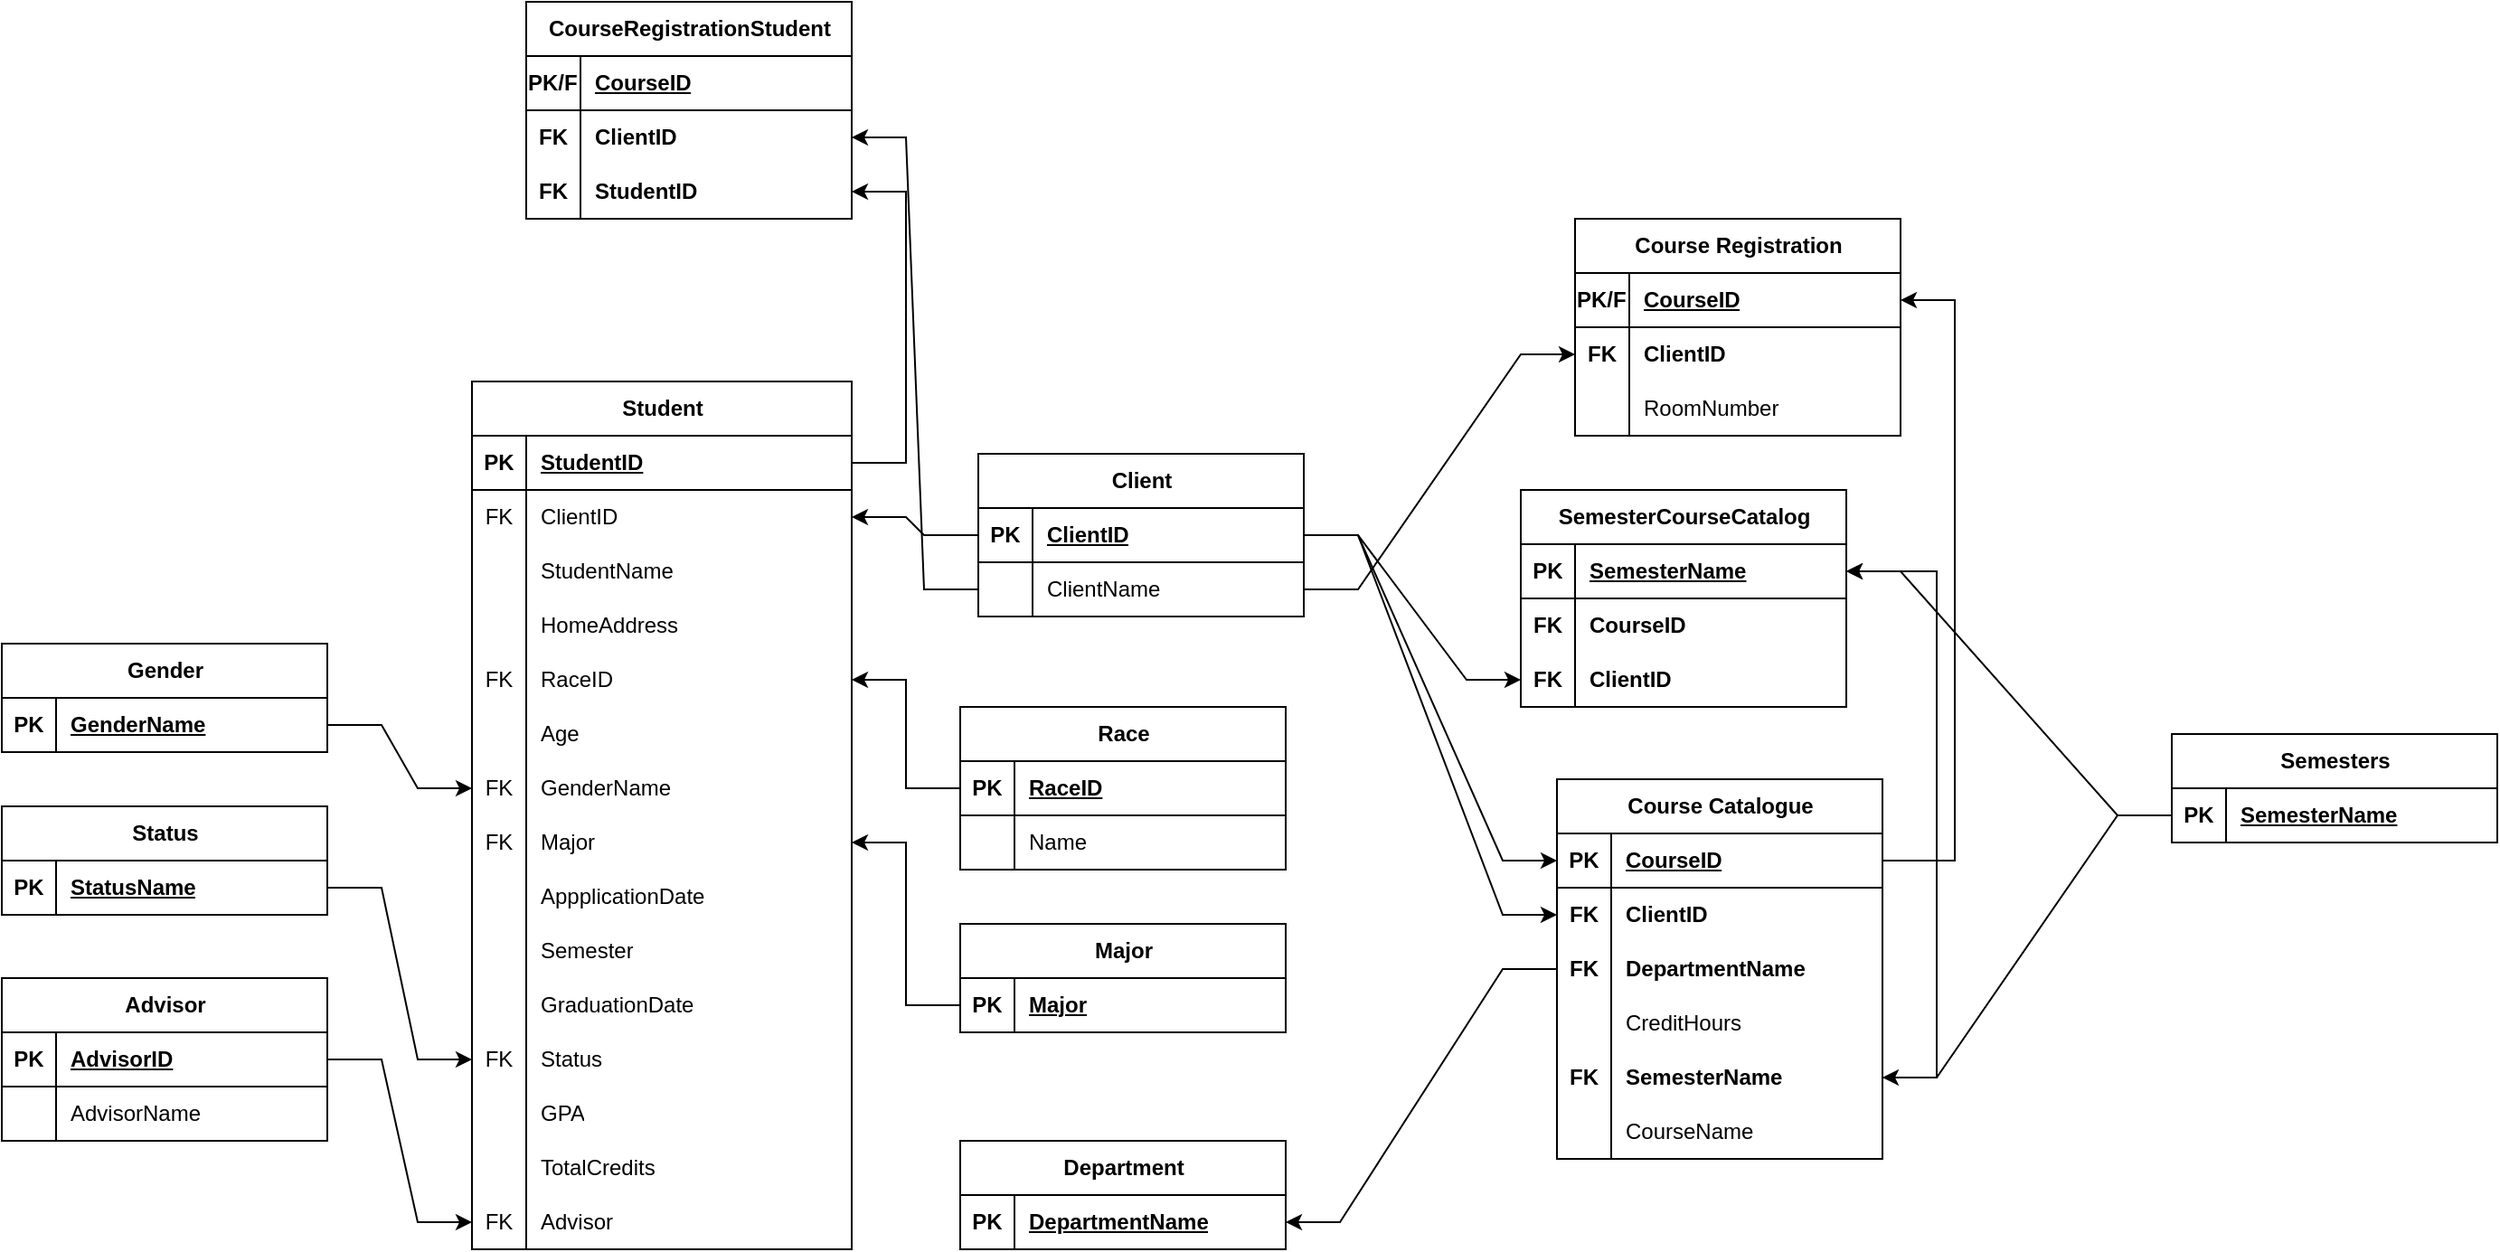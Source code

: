 <mxfile version="21.5.0" type="github">
  <diagram name="Page-1" id="HHOStpwFTL-YcdcalEHb">
    <mxGraphModel dx="2668" dy="1941" grid="1" gridSize="10" guides="1" tooltips="1" connect="1" arrows="1" fold="1" page="1" pageScale="1" pageWidth="850" pageHeight="1100" math="0" shadow="0">
      <root>
        <mxCell id="0" />
        <mxCell id="1" parent="0" />
        <mxCell id="2LiUrh7C8ZLxPJz0LPov-1" value="Student" style="shape=table;startSize=30;container=1;collapsible=1;childLayout=tableLayout;fixedRows=1;rowLines=0;fontStyle=1;align=center;resizeLast=1;html=1;" vertex="1" parent="1">
          <mxGeometry x="60" y="100" width="210" height="480" as="geometry" />
        </mxCell>
        <mxCell id="2LiUrh7C8ZLxPJz0LPov-2" value="" style="shape=tableRow;horizontal=0;startSize=0;swimlaneHead=0;swimlaneBody=0;fillColor=none;collapsible=0;dropTarget=0;points=[[0,0.5],[1,0.5]];portConstraint=eastwest;top=0;left=0;right=0;bottom=1;" vertex="1" parent="2LiUrh7C8ZLxPJz0LPov-1">
          <mxGeometry y="30" width="210" height="30" as="geometry" />
        </mxCell>
        <mxCell id="2LiUrh7C8ZLxPJz0LPov-3" value="PK" style="shape=partialRectangle;connectable=0;fillColor=none;top=0;left=0;bottom=0;right=0;fontStyle=1;overflow=hidden;whiteSpace=wrap;html=1;" vertex="1" parent="2LiUrh7C8ZLxPJz0LPov-2">
          <mxGeometry width="30" height="30" as="geometry">
            <mxRectangle width="30" height="30" as="alternateBounds" />
          </mxGeometry>
        </mxCell>
        <mxCell id="2LiUrh7C8ZLxPJz0LPov-4" value="StudentID" style="shape=partialRectangle;connectable=0;fillColor=none;top=0;left=0;bottom=0;right=0;align=left;spacingLeft=6;fontStyle=5;overflow=hidden;whiteSpace=wrap;html=1;" vertex="1" parent="2LiUrh7C8ZLxPJz0LPov-2">
          <mxGeometry x="30" width="180" height="30" as="geometry">
            <mxRectangle width="180" height="30" as="alternateBounds" />
          </mxGeometry>
        </mxCell>
        <mxCell id="2LiUrh7C8ZLxPJz0LPov-5" value="" style="shape=tableRow;horizontal=0;startSize=0;swimlaneHead=0;swimlaneBody=0;fillColor=none;collapsible=0;dropTarget=0;points=[[0,0.5],[1,0.5]];portConstraint=eastwest;top=0;left=0;right=0;bottom=0;" vertex="1" parent="2LiUrh7C8ZLxPJz0LPov-1">
          <mxGeometry y="60" width="210" height="30" as="geometry" />
        </mxCell>
        <mxCell id="2LiUrh7C8ZLxPJz0LPov-6" value="FK" style="shape=partialRectangle;connectable=0;fillColor=none;top=0;left=0;bottom=0;right=0;editable=1;overflow=hidden;whiteSpace=wrap;html=1;" vertex="1" parent="2LiUrh7C8ZLxPJz0LPov-5">
          <mxGeometry width="30" height="30" as="geometry">
            <mxRectangle width="30" height="30" as="alternateBounds" />
          </mxGeometry>
        </mxCell>
        <mxCell id="2LiUrh7C8ZLxPJz0LPov-7" value="ClientID" style="shape=partialRectangle;connectable=0;fillColor=none;top=0;left=0;bottom=0;right=0;align=left;spacingLeft=6;overflow=hidden;whiteSpace=wrap;html=1;" vertex="1" parent="2LiUrh7C8ZLxPJz0LPov-5">
          <mxGeometry x="30" width="180" height="30" as="geometry">
            <mxRectangle width="180" height="30" as="alternateBounds" />
          </mxGeometry>
        </mxCell>
        <mxCell id="2LiUrh7C8ZLxPJz0LPov-200" value="" style="shape=tableRow;horizontal=0;startSize=0;swimlaneHead=0;swimlaneBody=0;fillColor=none;collapsible=0;dropTarget=0;points=[[0,0.5],[1,0.5]];portConstraint=eastwest;top=0;left=0;right=0;bottom=0;" vertex="1" parent="2LiUrh7C8ZLxPJz0LPov-1">
          <mxGeometry y="90" width="210" height="30" as="geometry" />
        </mxCell>
        <mxCell id="2LiUrh7C8ZLxPJz0LPov-201" value="" style="shape=partialRectangle;connectable=0;fillColor=none;top=0;left=0;bottom=0;right=0;editable=1;overflow=hidden;whiteSpace=wrap;html=1;" vertex="1" parent="2LiUrh7C8ZLxPJz0LPov-200">
          <mxGeometry width="30" height="30" as="geometry">
            <mxRectangle width="30" height="30" as="alternateBounds" />
          </mxGeometry>
        </mxCell>
        <mxCell id="2LiUrh7C8ZLxPJz0LPov-202" value="StudentName" style="shape=partialRectangle;connectable=0;fillColor=none;top=0;left=0;bottom=0;right=0;align=left;spacingLeft=6;overflow=hidden;whiteSpace=wrap;html=1;" vertex="1" parent="2LiUrh7C8ZLxPJz0LPov-200">
          <mxGeometry x="30" width="180" height="30" as="geometry">
            <mxRectangle width="180" height="30" as="alternateBounds" />
          </mxGeometry>
        </mxCell>
        <mxCell id="2LiUrh7C8ZLxPJz0LPov-8" value="" style="shape=tableRow;horizontal=0;startSize=0;swimlaneHead=0;swimlaneBody=0;fillColor=none;collapsible=0;dropTarget=0;points=[[0,0.5],[1,0.5]];portConstraint=eastwest;top=0;left=0;right=0;bottom=0;" vertex="1" parent="2LiUrh7C8ZLxPJz0LPov-1">
          <mxGeometry y="120" width="210" height="30" as="geometry" />
        </mxCell>
        <mxCell id="2LiUrh7C8ZLxPJz0LPov-9" value="" style="shape=partialRectangle;connectable=0;fillColor=none;top=0;left=0;bottom=0;right=0;editable=1;overflow=hidden;whiteSpace=wrap;html=1;" vertex="1" parent="2LiUrh7C8ZLxPJz0LPov-8">
          <mxGeometry width="30" height="30" as="geometry">
            <mxRectangle width="30" height="30" as="alternateBounds" />
          </mxGeometry>
        </mxCell>
        <mxCell id="2LiUrh7C8ZLxPJz0LPov-10" value="HomeAddress" style="shape=partialRectangle;connectable=0;fillColor=none;top=0;left=0;bottom=0;right=0;align=left;spacingLeft=6;overflow=hidden;whiteSpace=wrap;html=1;" vertex="1" parent="2LiUrh7C8ZLxPJz0LPov-8">
          <mxGeometry x="30" width="180" height="30" as="geometry">
            <mxRectangle width="180" height="30" as="alternateBounds" />
          </mxGeometry>
        </mxCell>
        <mxCell id="2LiUrh7C8ZLxPJz0LPov-11" value="" style="shape=tableRow;horizontal=0;startSize=0;swimlaneHead=0;swimlaneBody=0;fillColor=none;collapsible=0;dropTarget=0;points=[[0,0.5],[1,0.5]];portConstraint=eastwest;top=0;left=0;right=0;bottom=0;" vertex="1" parent="2LiUrh7C8ZLxPJz0LPov-1">
          <mxGeometry y="150" width="210" height="30" as="geometry" />
        </mxCell>
        <mxCell id="2LiUrh7C8ZLxPJz0LPov-12" value="FK" style="shape=partialRectangle;connectable=0;fillColor=none;top=0;left=0;bottom=0;right=0;editable=1;overflow=hidden;whiteSpace=wrap;html=1;" vertex="1" parent="2LiUrh7C8ZLxPJz0LPov-11">
          <mxGeometry width="30" height="30" as="geometry">
            <mxRectangle width="30" height="30" as="alternateBounds" />
          </mxGeometry>
        </mxCell>
        <mxCell id="2LiUrh7C8ZLxPJz0LPov-13" value="RaceID" style="shape=partialRectangle;connectable=0;fillColor=none;top=0;left=0;bottom=0;right=0;align=left;spacingLeft=6;overflow=hidden;whiteSpace=wrap;html=1;" vertex="1" parent="2LiUrh7C8ZLxPJz0LPov-11">
          <mxGeometry x="30" width="180" height="30" as="geometry">
            <mxRectangle width="180" height="30" as="alternateBounds" />
          </mxGeometry>
        </mxCell>
        <mxCell id="2LiUrh7C8ZLxPJz0LPov-14" value="" style="shape=tableRow;horizontal=0;startSize=0;swimlaneHead=0;swimlaneBody=0;fillColor=none;collapsible=0;dropTarget=0;points=[[0,0.5],[1,0.5]];portConstraint=eastwest;top=0;left=0;right=0;bottom=0;" vertex="1" parent="2LiUrh7C8ZLxPJz0LPov-1">
          <mxGeometry y="180" width="210" height="30" as="geometry" />
        </mxCell>
        <mxCell id="2LiUrh7C8ZLxPJz0LPov-15" value="" style="shape=partialRectangle;connectable=0;fillColor=none;top=0;left=0;bottom=0;right=0;editable=1;overflow=hidden;whiteSpace=wrap;html=1;" vertex="1" parent="2LiUrh7C8ZLxPJz0LPov-14">
          <mxGeometry width="30" height="30" as="geometry">
            <mxRectangle width="30" height="30" as="alternateBounds" />
          </mxGeometry>
        </mxCell>
        <mxCell id="2LiUrh7C8ZLxPJz0LPov-16" value="Age" style="shape=partialRectangle;connectable=0;fillColor=none;top=0;left=0;bottom=0;right=0;align=left;spacingLeft=6;overflow=hidden;whiteSpace=wrap;html=1;" vertex="1" parent="2LiUrh7C8ZLxPJz0LPov-14">
          <mxGeometry x="30" width="180" height="30" as="geometry">
            <mxRectangle width="180" height="30" as="alternateBounds" />
          </mxGeometry>
        </mxCell>
        <mxCell id="2LiUrh7C8ZLxPJz0LPov-17" value="" style="shape=tableRow;horizontal=0;startSize=0;swimlaneHead=0;swimlaneBody=0;fillColor=none;collapsible=0;dropTarget=0;points=[[0,0.5],[1,0.5]];portConstraint=eastwest;top=0;left=0;right=0;bottom=0;" vertex="1" parent="2LiUrh7C8ZLxPJz0LPov-1">
          <mxGeometry y="210" width="210" height="30" as="geometry" />
        </mxCell>
        <mxCell id="2LiUrh7C8ZLxPJz0LPov-18" value="FK" style="shape=partialRectangle;connectable=0;fillColor=none;top=0;left=0;bottom=0;right=0;editable=1;overflow=hidden;whiteSpace=wrap;html=1;" vertex="1" parent="2LiUrh7C8ZLxPJz0LPov-17">
          <mxGeometry width="30" height="30" as="geometry">
            <mxRectangle width="30" height="30" as="alternateBounds" />
          </mxGeometry>
        </mxCell>
        <mxCell id="2LiUrh7C8ZLxPJz0LPov-19" value="GenderName" style="shape=partialRectangle;connectable=0;fillColor=none;top=0;left=0;bottom=0;right=0;align=left;spacingLeft=6;overflow=hidden;whiteSpace=wrap;html=1;" vertex="1" parent="2LiUrh7C8ZLxPJz0LPov-17">
          <mxGeometry x="30" width="180" height="30" as="geometry">
            <mxRectangle width="180" height="30" as="alternateBounds" />
          </mxGeometry>
        </mxCell>
        <mxCell id="2LiUrh7C8ZLxPJz0LPov-20" value="" style="shape=tableRow;horizontal=0;startSize=0;swimlaneHead=0;swimlaneBody=0;fillColor=none;collapsible=0;dropTarget=0;points=[[0,0.5],[1,0.5]];portConstraint=eastwest;top=0;left=0;right=0;bottom=0;" vertex="1" parent="2LiUrh7C8ZLxPJz0LPov-1">
          <mxGeometry y="240" width="210" height="30" as="geometry" />
        </mxCell>
        <mxCell id="2LiUrh7C8ZLxPJz0LPov-21" value="FK" style="shape=partialRectangle;connectable=0;fillColor=none;top=0;left=0;bottom=0;right=0;editable=1;overflow=hidden;whiteSpace=wrap;html=1;" vertex="1" parent="2LiUrh7C8ZLxPJz0LPov-20">
          <mxGeometry width="30" height="30" as="geometry">
            <mxRectangle width="30" height="30" as="alternateBounds" />
          </mxGeometry>
        </mxCell>
        <mxCell id="2LiUrh7C8ZLxPJz0LPov-22" value="Major" style="shape=partialRectangle;connectable=0;fillColor=none;top=0;left=0;bottom=0;right=0;align=left;spacingLeft=6;overflow=hidden;whiteSpace=wrap;html=1;" vertex="1" parent="2LiUrh7C8ZLxPJz0LPov-20">
          <mxGeometry x="30" width="180" height="30" as="geometry">
            <mxRectangle width="180" height="30" as="alternateBounds" />
          </mxGeometry>
        </mxCell>
        <mxCell id="2LiUrh7C8ZLxPJz0LPov-23" value="" style="shape=tableRow;horizontal=0;startSize=0;swimlaneHead=0;swimlaneBody=0;fillColor=none;collapsible=0;dropTarget=0;points=[[0,0.5],[1,0.5]];portConstraint=eastwest;top=0;left=0;right=0;bottom=0;" vertex="1" parent="2LiUrh7C8ZLxPJz0LPov-1">
          <mxGeometry y="270" width="210" height="30" as="geometry" />
        </mxCell>
        <mxCell id="2LiUrh7C8ZLxPJz0LPov-24" value="" style="shape=partialRectangle;connectable=0;fillColor=none;top=0;left=0;bottom=0;right=0;editable=1;overflow=hidden;whiteSpace=wrap;html=1;" vertex="1" parent="2LiUrh7C8ZLxPJz0LPov-23">
          <mxGeometry width="30" height="30" as="geometry">
            <mxRectangle width="30" height="30" as="alternateBounds" />
          </mxGeometry>
        </mxCell>
        <mxCell id="2LiUrh7C8ZLxPJz0LPov-25" value="AppplicationDate" style="shape=partialRectangle;connectable=0;fillColor=none;top=0;left=0;bottom=0;right=0;align=left;spacingLeft=6;overflow=hidden;whiteSpace=wrap;html=1;" vertex="1" parent="2LiUrh7C8ZLxPJz0LPov-23">
          <mxGeometry x="30" width="180" height="30" as="geometry">
            <mxRectangle width="180" height="30" as="alternateBounds" />
          </mxGeometry>
        </mxCell>
        <mxCell id="2LiUrh7C8ZLxPJz0LPov-26" value="" style="shape=tableRow;horizontal=0;startSize=0;swimlaneHead=0;swimlaneBody=0;fillColor=none;collapsible=0;dropTarget=0;points=[[0,0.5],[1,0.5]];portConstraint=eastwest;top=0;left=0;right=0;bottom=0;" vertex="1" parent="2LiUrh7C8ZLxPJz0LPov-1">
          <mxGeometry y="300" width="210" height="30" as="geometry" />
        </mxCell>
        <mxCell id="2LiUrh7C8ZLxPJz0LPov-27" value="" style="shape=partialRectangle;connectable=0;fillColor=none;top=0;left=0;bottom=0;right=0;editable=1;overflow=hidden;whiteSpace=wrap;html=1;" vertex="1" parent="2LiUrh7C8ZLxPJz0LPov-26">
          <mxGeometry width="30" height="30" as="geometry">
            <mxRectangle width="30" height="30" as="alternateBounds" />
          </mxGeometry>
        </mxCell>
        <mxCell id="2LiUrh7C8ZLxPJz0LPov-28" value="Semester" style="shape=partialRectangle;connectable=0;fillColor=none;top=0;left=0;bottom=0;right=0;align=left;spacingLeft=6;overflow=hidden;whiteSpace=wrap;html=1;" vertex="1" parent="2LiUrh7C8ZLxPJz0LPov-26">
          <mxGeometry x="30" width="180" height="30" as="geometry">
            <mxRectangle width="180" height="30" as="alternateBounds" />
          </mxGeometry>
        </mxCell>
        <mxCell id="2LiUrh7C8ZLxPJz0LPov-29" value="" style="shape=tableRow;horizontal=0;startSize=0;swimlaneHead=0;swimlaneBody=0;fillColor=none;collapsible=0;dropTarget=0;points=[[0,0.5],[1,0.5]];portConstraint=eastwest;top=0;left=0;right=0;bottom=0;" vertex="1" parent="2LiUrh7C8ZLxPJz0LPov-1">
          <mxGeometry y="330" width="210" height="30" as="geometry" />
        </mxCell>
        <mxCell id="2LiUrh7C8ZLxPJz0LPov-30" value="" style="shape=partialRectangle;connectable=0;fillColor=none;top=0;left=0;bottom=0;right=0;editable=1;overflow=hidden;whiteSpace=wrap;html=1;" vertex="1" parent="2LiUrh7C8ZLxPJz0LPov-29">
          <mxGeometry width="30" height="30" as="geometry">
            <mxRectangle width="30" height="30" as="alternateBounds" />
          </mxGeometry>
        </mxCell>
        <mxCell id="2LiUrh7C8ZLxPJz0LPov-31" value="GraduationDate" style="shape=partialRectangle;connectable=0;fillColor=none;top=0;left=0;bottom=0;right=0;align=left;spacingLeft=6;overflow=hidden;whiteSpace=wrap;html=1;" vertex="1" parent="2LiUrh7C8ZLxPJz0LPov-29">
          <mxGeometry x="30" width="180" height="30" as="geometry">
            <mxRectangle width="180" height="30" as="alternateBounds" />
          </mxGeometry>
        </mxCell>
        <mxCell id="2LiUrh7C8ZLxPJz0LPov-32" value="" style="shape=tableRow;horizontal=0;startSize=0;swimlaneHead=0;swimlaneBody=0;fillColor=none;collapsible=0;dropTarget=0;points=[[0,0.5],[1,0.5]];portConstraint=eastwest;top=0;left=0;right=0;bottom=0;" vertex="1" parent="2LiUrh7C8ZLxPJz0LPov-1">
          <mxGeometry y="360" width="210" height="30" as="geometry" />
        </mxCell>
        <mxCell id="2LiUrh7C8ZLxPJz0LPov-33" value="FK" style="shape=partialRectangle;connectable=0;fillColor=none;top=0;left=0;bottom=0;right=0;editable=1;overflow=hidden;whiteSpace=wrap;html=1;" vertex="1" parent="2LiUrh7C8ZLxPJz0LPov-32">
          <mxGeometry width="30" height="30" as="geometry">
            <mxRectangle width="30" height="30" as="alternateBounds" />
          </mxGeometry>
        </mxCell>
        <mxCell id="2LiUrh7C8ZLxPJz0LPov-34" value="Status" style="shape=partialRectangle;connectable=0;fillColor=none;top=0;left=0;bottom=0;right=0;align=left;spacingLeft=6;overflow=hidden;whiteSpace=wrap;html=1;" vertex="1" parent="2LiUrh7C8ZLxPJz0LPov-32">
          <mxGeometry x="30" width="180" height="30" as="geometry">
            <mxRectangle width="180" height="30" as="alternateBounds" />
          </mxGeometry>
        </mxCell>
        <mxCell id="2LiUrh7C8ZLxPJz0LPov-35" value="" style="shape=tableRow;horizontal=0;startSize=0;swimlaneHead=0;swimlaneBody=0;fillColor=none;collapsible=0;dropTarget=0;points=[[0,0.5],[1,0.5]];portConstraint=eastwest;top=0;left=0;right=0;bottom=0;" vertex="1" parent="2LiUrh7C8ZLxPJz0LPov-1">
          <mxGeometry y="390" width="210" height="30" as="geometry" />
        </mxCell>
        <mxCell id="2LiUrh7C8ZLxPJz0LPov-36" value="" style="shape=partialRectangle;connectable=0;fillColor=none;top=0;left=0;bottom=0;right=0;editable=1;overflow=hidden;whiteSpace=wrap;html=1;" vertex="1" parent="2LiUrh7C8ZLxPJz0LPov-35">
          <mxGeometry width="30" height="30" as="geometry">
            <mxRectangle width="30" height="30" as="alternateBounds" />
          </mxGeometry>
        </mxCell>
        <mxCell id="2LiUrh7C8ZLxPJz0LPov-37" value="GPA" style="shape=partialRectangle;connectable=0;fillColor=none;top=0;left=0;bottom=0;right=0;align=left;spacingLeft=6;overflow=hidden;whiteSpace=wrap;html=1;" vertex="1" parent="2LiUrh7C8ZLxPJz0LPov-35">
          <mxGeometry x="30" width="180" height="30" as="geometry">
            <mxRectangle width="180" height="30" as="alternateBounds" />
          </mxGeometry>
        </mxCell>
        <mxCell id="2LiUrh7C8ZLxPJz0LPov-38" value="" style="shape=tableRow;horizontal=0;startSize=0;swimlaneHead=0;swimlaneBody=0;fillColor=none;collapsible=0;dropTarget=0;points=[[0,0.5],[1,0.5]];portConstraint=eastwest;top=0;left=0;right=0;bottom=0;" vertex="1" parent="2LiUrh7C8ZLxPJz0LPov-1">
          <mxGeometry y="420" width="210" height="30" as="geometry" />
        </mxCell>
        <mxCell id="2LiUrh7C8ZLxPJz0LPov-39" value="" style="shape=partialRectangle;connectable=0;fillColor=none;top=0;left=0;bottom=0;right=0;editable=1;overflow=hidden;whiteSpace=wrap;html=1;" vertex="1" parent="2LiUrh7C8ZLxPJz0LPov-38">
          <mxGeometry width="30" height="30" as="geometry">
            <mxRectangle width="30" height="30" as="alternateBounds" />
          </mxGeometry>
        </mxCell>
        <mxCell id="2LiUrh7C8ZLxPJz0LPov-40" value="TotalCredits" style="shape=partialRectangle;connectable=0;fillColor=none;top=0;left=0;bottom=0;right=0;align=left;spacingLeft=6;overflow=hidden;whiteSpace=wrap;html=1;" vertex="1" parent="2LiUrh7C8ZLxPJz0LPov-38">
          <mxGeometry x="30" width="180" height="30" as="geometry">
            <mxRectangle width="180" height="30" as="alternateBounds" />
          </mxGeometry>
        </mxCell>
        <mxCell id="2LiUrh7C8ZLxPJz0LPov-41" value="" style="shape=tableRow;horizontal=0;startSize=0;swimlaneHead=0;swimlaneBody=0;fillColor=none;collapsible=0;dropTarget=0;points=[[0,0.5],[1,0.5]];portConstraint=eastwest;top=0;left=0;right=0;bottom=0;" vertex="1" parent="2LiUrh7C8ZLxPJz0LPov-1">
          <mxGeometry y="450" width="210" height="30" as="geometry" />
        </mxCell>
        <mxCell id="2LiUrh7C8ZLxPJz0LPov-42" value="FK" style="shape=partialRectangle;connectable=0;fillColor=none;top=0;left=0;bottom=0;right=0;editable=1;overflow=hidden;whiteSpace=wrap;html=1;" vertex="1" parent="2LiUrh7C8ZLxPJz0LPov-41">
          <mxGeometry width="30" height="30" as="geometry">
            <mxRectangle width="30" height="30" as="alternateBounds" />
          </mxGeometry>
        </mxCell>
        <mxCell id="2LiUrh7C8ZLxPJz0LPov-43" value="Advisor" style="shape=partialRectangle;connectable=0;fillColor=none;top=0;left=0;bottom=0;right=0;align=left;spacingLeft=6;overflow=hidden;whiteSpace=wrap;html=1;" vertex="1" parent="2LiUrh7C8ZLxPJz0LPov-41">
          <mxGeometry x="30" width="180" height="30" as="geometry">
            <mxRectangle width="180" height="30" as="alternateBounds" />
          </mxGeometry>
        </mxCell>
        <mxCell id="2LiUrh7C8ZLxPJz0LPov-44" value="Client" style="shape=table;startSize=30;container=1;collapsible=1;childLayout=tableLayout;fixedRows=1;rowLines=0;fontStyle=1;align=center;resizeLast=1;html=1;" vertex="1" parent="1">
          <mxGeometry x="340" y="140" width="180" height="90" as="geometry" />
        </mxCell>
        <mxCell id="2LiUrh7C8ZLxPJz0LPov-45" value="" style="shape=tableRow;horizontal=0;startSize=0;swimlaneHead=0;swimlaneBody=0;fillColor=none;collapsible=0;dropTarget=0;points=[[0,0.5],[1,0.5]];portConstraint=eastwest;top=0;left=0;right=0;bottom=1;" vertex="1" parent="2LiUrh7C8ZLxPJz0LPov-44">
          <mxGeometry y="30" width="180" height="30" as="geometry" />
        </mxCell>
        <mxCell id="2LiUrh7C8ZLxPJz0LPov-46" value="PK" style="shape=partialRectangle;connectable=0;fillColor=none;top=0;left=0;bottom=0;right=0;fontStyle=1;overflow=hidden;whiteSpace=wrap;html=1;" vertex="1" parent="2LiUrh7C8ZLxPJz0LPov-45">
          <mxGeometry width="30" height="30" as="geometry">
            <mxRectangle width="30" height="30" as="alternateBounds" />
          </mxGeometry>
        </mxCell>
        <mxCell id="2LiUrh7C8ZLxPJz0LPov-47" value="ClientID" style="shape=partialRectangle;connectable=0;fillColor=none;top=0;left=0;bottom=0;right=0;align=left;spacingLeft=6;fontStyle=5;overflow=hidden;whiteSpace=wrap;html=1;" vertex="1" parent="2LiUrh7C8ZLxPJz0LPov-45">
          <mxGeometry x="30" width="150" height="30" as="geometry">
            <mxRectangle width="150" height="30" as="alternateBounds" />
          </mxGeometry>
        </mxCell>
        <mxCell id="2LiUrh7C8ZLxPJz0LPov-48" value="" style="shape=tableRow;horizontal=0;startSize=0;swimlaneHead=0;swimlaneBody=0;fillColor=none;collapsible=0;dropTarget=0;points=[[0,0.5],[1,0.5]];portConstraint=eastwest;top=0;left=0;right=0;bottom=0;" vertex="1" parent="2LiUrh7C8ZLxPJz0LPov-44">
          <mxGeometry y="60" width="180" height="30" as="geometry" />
        </mxCell>
        <mxCell id="2LiUrh7C8ZLxPJz0LPov-49" value="" style="shape=partialRectangle;connectable=0;fillColor=none;top=0;left=0;bottom=0;right=0;editable=1;overflow=hidden;whiteSpace=wrap;html=1;" vertex="1" parent="2LiUrh7C8ZLxPJz0LPov-48">
          <mxGeometry width="30" height="30" as="geometry">
            <mxRectangle width="30" height="30" as="alternateBounds" />
          </mxGeometry>
        </mxCell>
        <mxCell id="2LiUrh7C8ZLxPJz0LPov-50" value="ClientName" style="shape=partialRectangle;connectable=0;fillColor=none;top=0;left=0;bottom=0;right=0;align=left;spacingLeft=6;overflow=hidden;whiteSpace=wrap;html=1;" vertex="1" parent="2LiUrh7C8ZLxPJz0LPov-48">
          <mxGeometry x="30" width="150" height="30" as="geometry">
            <mxRectangle width="150" height="30" as="alternateBounds" />
          </mxGeometry>
        </mxCell>
        <mxCell id="2LiUrh7C8ZLxPJz0LPov-82" value="Course Registration" style="shape=table;startSize=30;container=1;collapsible=1;childLayout=tableLayout;fixedRows=1;rowLines=0;fontStyle=1;align=center;resizeLast=1;html=1;" vertex="1" parent="1">
          <mxGeometry x="670" y="10" width="180" height="120" as="geometry" />
        </mxCell>
        <mxCell id="2LiUrh7C8ZLxPJz0LPov-83" value="" style="shape=tableRow;horizontal=0;startSize=0;swimlaneHead=0;swimlaneBody=0;fillColor=none;collapsible=0;dropTarget=0;points=[[0,0.5],[1,0.5]];portConstraint=eastwest;top=0;left=0;right=0;bottom=1;" vertex="1" parent="2LiUrh7C8ZLxPJz0LPov-82">
          <mxGeometry y="30" width="180" height="30" as="geometry" />
        </mxCell>
        <mxCell id="2LiUrh7C8ZLxPJz0LPov-84" value="PK/FK" style="shape=partialRectangle;connectable=0;fillColor=none;top=0;left=0;bottom=0;right=0;fontStyle=1;overflow=hidden;whiteSpace=wrap;html=1;" vertex="1" parent="2LiUrh7C8ZLxPJz0LPov-83">
          <mxGeometry width="30" height="30" as="geometry">
            <mxRectangle width="30" height="30" as="alternateBounds" />
          </mxGeometry>
        </mxCell>
        <mxCell id="2LiUrh7C8ZLxPJz0LPov-85" value="CourseID" style="shape=partialRectangle;connectable=0;fillColor=none;top=0;left=0;bottom=0;right=0;align=left;spacingLeft=6;fontStyle=5;overflow=hidden;whiteSpace=wrap;html=1;" vertex="1" parent="2LiUrh7C8ZLxPJz0LPov-83">
          <mxGeometry x="30" width="150" height="30" as="geometry">
            <mxRectangle width="150" height="30" as="alternateBounds" />
          </mxGeometry>
        </mxCell>
        <mxCell id="2LiUrh7C8ZLxPJz0LPov-86" value="" style="shape=tableRow;horizontal=0;startSize=0;swimlaneHead=0;swimlaneBody=0;fillColor=none;collapsible=0;dropTarget=0;points=[[0,0.5],[1,0.5]];portConstraint=eastwest;top=0;left=0;right=0;bottom=0;" vertex="1" parent="2LiUrh7C8ZLxPJz0LPov-82">
          <mxGeometry y="60" width="180" height="30" as="geometry" />
        </mxCell>
        <mxCell id="2LiUrh7C8ZLxPJz0LPov-87" value="&lt;b&gt;FK&lt;/b&gt;" style="shape=partialRectangle;connectable=0;fillColor=none;top=0;left=0;bottom=0;right=0;editable=1;overflow=hidden;whiteSpace=wrap;html=1;" vertex="1" parent="2LiUrh7C8ZLxPJz0LPov-86">
          <mxGeometry width="30" height="30" as="geometry">
            <mxRectangle width="30" height="30" as="alternateBounds" />
          </mxGeometry>
        </mxCell>
        <mxCell id="2LiUrh7C8ZLxPJz0LPov-88" value="&lt;b&gt;ClientID&lt;/b&gt;" style="shape=partialRectangle;connectable=0;fillColor=none;top=0;left=0;bottom=0;right=0;align=left;spacingLeft=6;overflow=hidden;whiteSpace=wrap;html=1;" vertex="1" parent="2LiUrh7C8ZLxPJz0LPov-86">
          <mxGeometry x="30" width="150" height="30" as="geometry">
            <mxRectangle width="150" height="30" as="alternateBounds" />
          </mxGeometry>
        </mxCell>
        <mxCell id="2LiUrh7C8ZLxPJz0LPov-92" value="" style="shape=tableRow;horizontal=0;startSize=0;swimlaneHead=0;swimlaneBody=0;fillColor=none;collapsible=0;dropTarget=0;points=[[0,0.5],[1,0.5]];portConstraint=eastwest;top=0;left=0;right=0;bottom=0;" vertex="1" parent="2LiUrh7C8ZLxPJz0LPov-82">
          <mxGeometry y="90" width="180" height="30" as="geometry" />
        </mxCell>
        <mxCell id="2LiUrh7C8ZLxPJz0LPov-93" value="&lt;br/&gt;" style="shape=partialRectangle;connectable=0;fillColor=none;top=0;left=0;bottom=0;right=0;editable=1;overflow=hidden;whiteSpace=wrap;html=1;" vertex="1" parent="2LiUrh7C8ZLxPJz0LPov-92">
          <mxGeometry width="30" height="30" as="geometry">
            <mxRectangle width="30" height="30" as="alternateBounds" />
          </mxGeometry>
        </mxCell>
        <mxCell id="2LiUrh7C8ZLxPJz0LPov-94" value="RoomNumber" style="shape=partialRectangle;connectable=0;fillColor=none;top=0;left=0;bottom=0;right=0;align=left;spacingLeft=6;overflow=hidden;whiteSpace=wrap;html=1;" vertex="1" parent="2LiUrh7C8ZLxPJz0LPov-92">
          <mxGeometry x="30" width="150" height="30" as="geometry">
            <mxRectangle width="150" height="30" as="alternateBounds" />
          </mxGeometry>
        </mxCell>
        <mxCell id="2LiUrh7C8ZLxPJz0LPov-98" value="Course Catalogue" style="shape=table;startSize=30;container=1;collapsible=1;childLayout=tableLayout;fixedRows=1;rowLines=0;fontStyle=1;align=center;resizeLast=1;html=1;" vertex="1" parent="1">
          <mxGeometry x="660" y="320" width="180" height="210" as="geometry" />
        </mxCell>
        <mxCell id="2LiUrh7C8ZLxPJz0LPov-99" value="" style="shape=tableRow;horizontal=0;startSize=0;swimlaneHead=0;swimlaneBody=0;fillColor=none;collapsible=0;dropTarget=0;points=[[0,0.5],[1,0.5]];portConstraint=eastwest;top=0;left=0;right=0;bottom=1;" vertex="1" parent="2LiUrh7C8ZLxPJz0LPov-98">
          <mxGeometry y="30" width="180" height="30" as="geometry" />
        </mxCell>
        <mxCell id="2LiUrh7C8ZLxPJz0LPov-100" value="PK" style="shape=partialRectangle;connectable=0;fillColor=none;top=0;left=0;bottom=0;right=0;fontStyle=1;overflow=hidden;whiteSpace=wrap;html=1;" vertex="1" parent="2LiUrh7C8ZLxPJz0LPov-99">
          <mxGeometry width="30" height="30" as="geometry">
            <mxRectangle width="30" height="30" as="alternateBounds" />
          </mxGeometry>
        </mxCell>
        <mxCell id="2LiUrh7C8ZLxPJz0LPov-101" value="CourseID" style="shape=partialRectangle;connectable=0;fillColor=none;top=0;left=0;bottom=0;right=0;align=left;spacingLeft=6;fontStyle=5;overflow=hidden;whiteSpace=wrap;html=1;" vertex="1" parent="2LiUrh7C8ZLxPJz0LPov-99">
          <mxGeometry x="30" width="150" height="30" as="geometry">
            <mxRectangle width="150" height="30" as="alternateBounds" />
          </mxGeometry>
        </mxCell>
        <mxCell id="2LiUrh7C8ZLxPJz0LPov-102" value="" style="shape=tableRow;horizontal=0;startSize=0;swimlaneHead=0;swimlaneBody=0;fillColor=none;collapsible=0;dropTarget=0;points=[[0,0.5],[1,0.5]];portConstraint=eastwest;top=0;left=0;right=0;bottom=0;" vertex="1" parent="2LiUrh7C8ZLxPJz0LPov-98">
          <mxGeometry y="60" width="180" height="30" as="geometry" />
        </mxCell>
        <mxCell id="2LiUrh7C8ZLxPJz0LPov-103" value="&lt;b&gt;FK&lt;/b&gt;" style="shape=partialRectangle;connectable=0;fillColor=none;top=0;left=0;bottom=0;right=0;editable=1;overflow=hidden;whiteSpace=wrap;html=1;" vertex="1" parent="2LiUrh7C8ZLxPJz0LPov-102">
          <mxGeometry width="30" height="30" as="geometry">
            <mxRectangle width="30" height="30" as="alternateBounds" />
          </mxGeometry>
        </mxCell>
        <mxCell id="2LiUrh7C8ZLxPJz0LPov-104" value="&lt;b&gt;ClientID&lt;/b&gt;" style="shape=partialRectangle;connectable=0;fillColor=none;top=0;left=0;bottom=0;right=0;align=left;spacingLeft=6;overflow=hidden;whiteSpace=wrap;html=1;" vertex="1" parent="2LiUrh7C8ZLxPJz0LPov-102">
          <mxGeometry x="30" width="150" height="30" as="geometry">
            <mxRectangle width="150" height="30" as="alternateBounds" />
          </mxGeometry>
        </mxCell>
        <mxCell id="2LiUrh7C8ZLxPJz0LPov-105" value="" style="shape=tableRow;horizontal=0;startSize=0;swimlaneHead=0;swimlaneBody=0;fillColor=none;collapsible=0;dropTarget=0;points=[[0,0.5],[1,0.5]];portConstraint=eastwest;top=0;left=0;right=0;bottom=0;" vertex="1" parent="2LiUrh7C8ZLxPJz0LPov-98">
          <mxGeometry y="90" width="180" height="30" as="geometry" />
        </mxCell>
        <mxCell id="2LiUrh7C8ZLxPJz0LPov-106" value="&lt;b&gt;FK&lt;/b&gt;" style="shape=partialRectangle;connectable=0;fillColor=none;top=0;left=0;bottom=0;right=0;editable=1;overflow=hidden;whiteSpace=wrap;html=1;" vertex="1" parent="2LiUrh7C8ZLxPJz0LPov-105">
          <mxGeometry width="30" height="30" as="geometry">
            <mxRectangle width="30" height="30" as="alternateBounds" />
          </mxGeometry>
        </mxCell>
        <mxCell id="2LiUrh7C8ZLxPJz0LPov-107" value="&lt;b&gt;DepartmentName&lt;/b&gt;" style="shape=partialRectangle;connectable=0;fillColor=none;top=0;left=0;bottom=0;right=0;align=left;spacingLeft=6;overflow=hidden;whiteSpace=wrap;html=1;" vertex="1" parent="2LiUrh7C8ZLxPJz0LPov-105">
          <mxGeometry x="30" width="150" height="30" as="geometry">
            <mxRectangle width="150" height="30" as="alternateBounds" />
          </mxGeometry>
        </mxCell>
        <mxCell id="2LiUrh7C8ZLxPJz0LPov-108" value="" style="shape=tableRow;horizontal=0;startSize=0;swimlaneHead=0;swimlaneBody=0;fillColor=none;collapsible=0;dropTarget=0;points=[[0,0.5],[1,0.5]];portConstraint=eastwest;top=0;left=0;right=0;bottom=0;" vertex="1" parent="2LiUrh7C8ZLxPJz0LPov-98">
          <mxGeometry y="120" width="180" height="30" as="geometry" />
        </mxCell>
        <mxCell id="2LiUrh7C8ZLxPJz0LPov-109" value="" style="shape=partialRectangle;connectable=0;fillColor=none;top=0;left=0;bottom=0;right=0;editable=1;overflow=hidden;whiteSpace=wrap;html=1;" vertex="1" parent="2LiUrh7C8ZLxPJz0LPov-108">
          <mxGeometry width="30" height="30" as="geometry">
            <mxRectangle width="30" height="30" as="alternateBounds" />
          </mxGeometry>
        </mxCell>
        <mxCell id="2LiUrh7C8ZLxPJz0LPov-110" value="CreditHours" style="shape=partialRectangle;connectable=0;fillColor=none;top=0;left=0;bottom=0;right=0;align=left;spacingLeft=6;overflow=hidden;whiteSpace=wrap;html=1;" vertex="1" parent="2LiUrh7C8ZLxPJz0LPov-108">
          <mxGeometry x="30" width="150" height="30" as="geometry">
            <mxRectangle width="150" height="30" as="alternateBounds" />
          </mxGeometry>
        </mxCell>
        <mxCell id="2LiUrh7C8ZLxPJz0LPov-111" value="" style="shape=tableRow;horizontal=0;startSize=0;swimlaneHead=0;swimlaneBody=0;fillColor=none;collapsible=0;dropTarget=0;points=[[0,0.5],[1,0.5]];portConstraint=eastwest;top=0;left=0;right=0;bottom=0;" vertex="1" parent="2LiUrh7C8ZLxPJz0LPov-98">
          <mxGeometry y="150" width="180" height="30" as="geometry" />
        </mxCell>
        <mxCell id="2LiUrh7C8ZLxPJz0LPov-112" value="&lt;b&gt;FK&lt;/b&gt;" style="shape=partialRectangle;connectable=0;fillColor=none;top=0;left=0;bottom=0;right=0;editable=1;overflow=hidden;whiteSpace=wrap;html=1;" vertex="1" parent="2LiUrh7C8ZLxPJz0LPov-111">
          <mxGeometry width="30" height="30" as="geometry">
            <mxRectangle width="30" height="30" as="alternateBounds" />
          </mxGeometry>
        </mxCell>
        <mxCell id="2LiUrh7C8ZLxPJz0LPov-113" value="&lt;b&gt;SemesterName&lt;/b&gt;" style="shape=partialRectangle;connectable=0;fillColor=none;top=0;left=0;bottom=0;right=0;align=left;spacingLeft=6;overflow=hidden;whiteSpace=wrap;html=1;" vertex="1" parent="2LiUrh7C8ZLxPJz0LPov-111">
          <mxGeometry x="30" width="150" height="30" as="geometry">
            <mxRectangle width="150" height="30" as="alternateBounds" />
          </mxGeometry>
        </mxCell>
        <mxCell id="2LiUrh7C8ZLxPJz0LPov-248" value="" style="shape=tableRow;horizontal=0;startSize=0;swimlaneHead=0;swimlaneBody=0;fillColor=none;collapsible=0;dropTarget=0;points=[[0,0.5],[1,0.5]];portConstraint=eastwest;top=0;left=0;right=0;bottom=0;" vertex="1" parent="2LiUrh7C8ZLxPJz0LPov-98">
          <mxGeometry y="180" width="180" height="30" as="geometry" />
        </mxCell>
        <mxCell id="2LiUrh7C8ZLxPJz0LPov-249" value="" style="shape=partialRectangle;connectable=0;fillColor=none;top=0;left=0;bottom=0;right=0;editable=1;overflow=hidden;whiteSpace=wrap;html=1;" vertex="1" parent="2LiUrh7C8ZLxPJz0LPov-248">
          <mxGeometry width="30" height="30" as="geometry">
            <mxRectangle width="30" height="30" as="alternateBounds" />
          </mxGeometry>
        </mxCell>
        <mxCell id="2LiUrh7C8ZLxPJz0LPov-250" value="CourseName" style="shape=partialRectangle;connectable=0;fillColor=none;top=0;left=0;bottom=0;right=0;align=left;spacingLeft=6;overflow=hidden;whiteSpace=wrap;html=1;" vertex="1" parent="2LiUrh7C8ZLxPJz0LPov-248">
          <mxGeometry x="30" width="150" height="30" as="geometry">
            <mxRectangle width="150" height="30" as="alternateBounds" />
          </mxGeometry>
        </mxCell>
        <mxCell id="2LiUrh7C8ZLxPJz0LPov-203" value="Race" style="shape=table;startSize=30;container=1;collapsible=1;childLayout=tableLayout;fixedRows=1;rowLines=0;fontStyle=1;align=center;resizeLast=1;html=1;" vertex="1" parent="1">
          <mxGeometry x="330" y="280" width="180" height="90" as="geometry" />
        </mxCell>
        <mxCell id="2LiUrh7C8ZLxPJz0LPov-204" value="" style="shape=tableRow;horizontal=0;startSize=0;swimlaneHead=0;swimlaneBody=0;fillColor=none;collapsible=0;dropTarget=0;points=[[0,0.5],[1,0.5]];portConstraint=eastwest;top=0;left=0;right=0;bottom=1;" vertex="1" parent="2LiUrh7C8ZLxPJz0LPov-203">
          <mxGeometry y="30" width="180" height="30" as="geometry" />
        </mxCell>
        <mxCell id="2LiUrh7C8ZLxPJz0LPov-205" value="PK" style="shape=partialRectangle;connectable=0;fillColor=none;top=0;left=0;bottom=0;right=0;fontStyle=1;overflow=hidden;whiteSpace=wrap;html=1;" vertex="1" parent="2LiUrh7C8ZLxPJz0LPov-204">
          <mxGeometry width="30" height="30" as="geometry">
            <mxRectangle width="30" height="30" as="alternateBounds" />
          </mxGeometry>
        </mxCell>
        <mxCell id="2LiUrh7C8ZLxPJz0LPov-206" value="RaceID" style="shape=partialRectangle;connectable=0;fillColor=none;top=0;left=0;bottom=0;right=0;align=left;spacingLeft=6;fontStyle=5;overflow=hidden;whiteSpace=wrap;html=1;" vertex="1" parent="2LiUrh7C8ZLxPJz0LPov-204">
          <mxGeometry x="30" width="150" height="30" as="geometry">
            <mxRectangle width="150" height="30" as="alternateBounds" />
          </mxGeometry>
        </mxCell>
        <mxCell id="2LiUrh7C8ZLxPJz0LPov-207" value="" style="shape=tableRow;horizontal=0;startSize=0;swimlaneHead=0;swimlaneBody=0;fillColor=none;collapsible=0;dropTarget=0;points=[[0,0.5],[1,0.5]];portConstraint=eastwest;top=0;left=0;right=0;bottom=0;" vertex="1" parent="2LiUrh7C8ZLxPJz0LPov-203">
          <mxGeometry y="60" width="180" height="30" as="geometry" />
        </mxCell>
        <mxCell id="2LiUrh7C8ZLxPJz0LPov-208" value="" style="shape=partialRectangle;connectable=0;fillColor=none;top=0;left=0;bottom=0;right=0;editable=1;overflow=hidden;whiteSpace=wrap;html=1;" vertex="1" parent="2LiUrh7C8ZLxPJz0LPov-207">
          <mxGeometry width="30" height="30" as="geometry">
            <mxRectangle width="30" height="30" as="alternateBounds" />
          </mxGeometry>
        </mxCell>
        <mxCell id="2LiUrh7C8ZLxPJz0LPov-209" value="Name" style="shape=partialRectangle;connectable=0;fillColor=none;top=0;left=0;bottom=0;right=0;align=left;spacingLeft=6;overflow=hidden;whiteSpace=wrap;html=1;" vertex="1" parent="2LiUrh7C8ZLxPJz0LPov-207">
          <mxGeometry x="30" width="150" height="30" as="geometry">
            <mxRectangle width="150" height="30" as="alternateBounds" />
          </mxGeometry>
        </mxCell>
        <mxCell id="2LiUrh7C8ZLxPJz0LPov-210" value="Major" style="shape=table;startSize=30;container=1;collapsible=1;childLayout=tableLayout;fixedRows=1;rowLines=0;fontStyle=1;align=center;resizeLast=1;html=1;" vertex="1" parent="1">
          <mxGeometry x="330" y="400" width="180" height="60" as="geometry" />
        </mxCell>
        <mxCell id="2LiUrh7C8ZLxPJz0LPov-211" value="" style="shape=tableRow;horizontal=0;startSize=0;swimlaneHead=0;swimlaneBody=0;fillColor=none;collapsible=0;dropTarget=0;points=[[0,0.5],[1,0.5]];portConstraint=eastwest;top=0;left=0;right=0;bottom=1;" vertex="1" parent="2LiUrh7C8ZLxPJz0LPov-210">
          <mxGeometry y="30" width="180" height="30" as="geometry" />
        </mxCell>
        <mxCell id="2LiUrh7C8ZLxPJz0LPov-212" value="PK" style="shape=partialRectangle;connectable=0;fillColor=none;top=0;left=0;bottom=0;right=0;fontStyle=1;overflow=hidden;whiteSpace=wrap;html=1;" vertex="1" parent="2LiUrh7C8ZLxPJz0LPov-211">
          <mxGeometry width="30" height="30" as="geometry">
            <mxRectangle width="30" height="30" as="alternateBounds" />
          </mxGeometry>
        </mxCell>
        <mxCell id="2LiUrh7C8ZLxPJz0LPov-213" value="Major" style="shape=partialRectangle;connectable=0;fillColor=none;top=0;left=0;bottom=0;right=0;align=left;spacingLeft=6;fontStyle=5;overflow=hidden;whiteSpace=wrap;html=1;" vertex="1" parent="2LiUrh7C8ZLxPJz0LPov-211">
          <mxGeometry x="30" width="150" height="30" as="geometry">
            <mxRectangle width="150" height="30" as="alternateBounds" />
          </mxGeometry>
        </mxCell>
        <mxCell id="2LiUrh7C8ZLxPJz0LPov-217" value="Gender" style="shape=table;startSize=30;container=1;collapsible=1;childLayout=tableLayout;fixedRows=1;rowLines=0;fontStyle=1;align=center;resizeLast=1;html=1;" vertex="1" parent="1">
          <mxGeometry x="-200" y="245" width="180" height="60" as="geometry" />
        </mxCell>
        <mxCell id="2LiUrh7C8ZLxPJz0LPov-218" value="" style="shape=tableRow;horizontal=0;startSize=0;swimlaneHead=0;swimlaneBody=0;fillColor=none;collapsible=0;dropTarget=0;points=[[0,0.5],[1,0.5]];portConstraint=eastwest;top=0;left=0;right=0;bottom=1;" vertex="1" parent="2LiUrh7C8ZLxPJz0LPov-217">
          <mxGeometry y="30" width="180" height="30" as="geometry" />
        </mxCell>
        <mxCell id="2LiUrh7C8ZLxPJz0LPov-219" value="PK" style="shape=partialRectangle;connectable=0;fillColor=none;top=0;left=0;bottom=0;right=0;fontStyle=1;overflow=hidden;whiteSpace=wrap;html=1;" vertex="1" parent="2LiUrh7C8ZLxPJz0LPov-218">
          <mxGeometry width="30" height="30" as="geometry">
            <mxRectangle width="30" height="30" as="alternateBounds" />
          </mxGeometry>
        </mxCell>
        <mxCell id="2LiUrh7C8ZLxPJz0LPov-220" value="GenderName" style="shape=partialRectangle;connectable=0;fillColor=none;top=0;left=0;bottom=0;right=0;align=left;spacingLeft=6;fontStyle=5;overflow=hidden;whiteSpace=wrap;html=1;" vertex="1" parent="2LiUrh7C8ZLxPJz0LPov-218">
          <mxGeometry x="30" width="150" height="30" as="geometry">
            <mxRectangle width="150" height="30" as="alternateBounds" />
          </mxGeometry>
        </mxCell>
        <mxCell id="2LiUrh7C8ZLxPJz0LPov-224" value="Status" style="shape=table;startSize=30;container=1;collapsible=1;childLayout=tableLayout;fixedRows=1;rowLines=0;fontStyle=1;align=center;resizeLast=1;html=1;" vertex="1" parent="1">
          <mxGeometry x="-200" y="335" width="180" height="60" as="geometry" />
        </mxCell>
        <mxCell id="2LiUrh7C8ZLxPJz0LPov-225" value="" style="shape=tableRow;horizontal=0;startSize=0;swimlaneHead=0;swimlaneBody=0;fillColor=none;collapsible=0;dropTarget=0;points=[[0,0.5],[1,0.5]];portConstraint=eastwest;top=0;left=0;right=0;bottom=1;" vertex="1" parent="2LiUrh7C8ZLxPJz0LPov-224">
          <mxGeometry y="30" width="180" height="30" as="geometry" />
        </mxCell>
        <mxCell id="2LiUrh7C8ZLxPJz0LPov-226" value="PK" style="shape=partialRectangle;connectable=0;fillColor=none;top=0;left=0;bottom=0;right=0;fontStyle=1;overflow=hidden;whiteSpace=wrap;html=1;" vertex="1" parent="2LiUrh7C8ZLxPJz0LPov-225">
          <mxGeometry width="30" height="30" as="geometry">
            <mxRectangle width="30" height="30" as="alternateBounds" />
          </mxGeometry>
        </mxCell>
        <mxCell id="2LiUrh7C8ZLxPJz0LPov-227" value="StatusName" style="shape=partialRectangle;connectable=0;fillColor=none;top=0;left=0;bottom=0;right=0;align=left;spacingLeft=6;fontStyle=5;overflow=hidden;whiteSpace=wrap;html=1;" vertex="1" parent="2LiUrh7C8ZLxPJz0LPov-225">
          <mxGeometry x="30" width="150" height="30" as="geometry">
            <mxRectangle width="150" height="30" as="alternateBounds" />
          </mxGeometry>
        </mxCell>
        <mxCell id="2LiUrh7C8ZLxPJz0LPov-231" value="Advisor" style="shape=table;startSize=30;container=1;collapsible=1;childLayout=tableLayout;fixedRows=1;rowLines=0;fontStyle=1;align=center;resizeLast=1;html=1;" vertex="1" parent="1">
          <mxGeometry x="-200" y="430" width="180" height="90" as="geometry" />
        </mxCell>
        <mxCell id="2LiUrh7C8ZLxPJz0LPov-232" value="" style="shape=tableRow;horizontal=0;startSize=0;swimlaneHead=0;swimlaneBody=0;fillColor=none;collapsible=0;dropTarget=0;points=[[0,0.5],[1,0.5]];portConstraint=eastwest;top=0;left=0;right=0;bottom=1;" vertex="1" parent="2LiUrh7C8ZLxPJz0LPov-231">
          <mxGeometry y="30" width="180" height="30" as="geometry" />
        </mxCell>
        <mxCell id="2LiUrh7C8ZLxPJz0LPov-233" value="PK" style="shape=partialRectangle;connectable=0;fillColor=none;top=0;left=0;bottom=0;right=0;fontStyle=1;overflow=hidden;whiteSpace=wrap;html=1;" vertex="1" parent="2LiUrh7C8ZLxPJz0LPov-232">
          <mxGeometry width="30" height="30" as="geometry">
            <mxRectangle width="30" height="30" as="alternateBounds" />
          </mxGeometry>
        </mxCell>
        <mxCell id="2LiUrh7C8ZLxPJz0LPov-234" value="AdvisorID" style="shape=partialRectangle;connectable=0;fillColor=none;top=0;left=0;bottom=0;right=0;align=left;spacingLeft=6;fontStyle=5;overflow=hidden;whiteSpace=wrap;html=1;" vertex="1" parent="2LiUrh7C8ZLxPJz0LPov-232">
          <mxGeometry x="30" width="150" height="30" as="geometry">
            <mxRectangle width="150" height="30" as="alternateBounds" />
          </mxGeometry>
        </mxCell>
        <mxCell id="2LiUrh7C8ZLxPJz0LPov-235" value="" style="shape=tableRow;horizontal=0;startSize=0;swimlaneHead=0;swimlaneBody=0;fillColor=none;collapsible=0;dropTarget=0;points=[[0,0.5],[1,0.5]];portConstraint=eastwest;top=0;left=0;right=0;bottom=0;" vertex="1" parent="2LiUrh7C8ZLxPJz0LPov-231">
          <mxGeometry y="60" width="180" height="30" as="geometry" />
        </mxCell>
        <mxCell id="2LiUrh7C8ZLxPJz0LPov-236" value="" style="shape=partialRectangle;connectable=0;fillColor=none;top=0;left=0;bottom=0;right=0;editable=1;overflow=hidden;whiteSpace=wrap;html=1;" vertex="1" parent="2LiUrh7C8ZLxPJz0LPov-235">
          <mxGeometry width="30" height="30" as="geometry">
            <mxRectangle width="30" height="30" as="alternateBounds" />
          </mxGeometry>
        </mxCell>
        <mxCell id="2LiUrh7C8ZLxPJz0LPov-237" value="AdvisorName" style="shape=partialRectangle;connectable=0;fillColor=none;top=0;left=0;bottom=0;right=0;align=left;spacingLeft=6;overflow=hidden;whiteSpace=wrap;html=1;" vertex="1" parent="2LiUrh7C8ZLxPJz0LPov-235">
          <mxGeometry x="30" width="150" height="30" as="geometry">
            <mxRectangle width="150" height="30" as="alternateBounds" />
          </mxGeometry>
        </mxCell>
        <mxCell id="2LiUrh7C8ZLxPJz0LPov-241" value="" style="edgeStyle=entityRelationEdgeStyle;fontSize=12;html=1;endArrow=classic;endFill=1;rounded=0;exitX=0;exitY=0.5;exitDx=0;exitDy=0;entryX=1;entryY=0.5;entryDx=0;entryDy=0;" edge="1" parent="1" source="2LiUrh7C8ZLxPJz0LPov-204" target="2LiUrh7C8ZLxPJz0LPov-11">
          <mxGeometry width="100" height="100" relative="1" as="geometry">
            <mxPoint x="370" y="460" as="sourcePoint" />
            <mxPoint x="470" y="360" as="targetPoint" />
          </mxGeometry>
        </mxCell>
        <mxCell id="2LiUrh7C8ZLxPJz0LPov-242" value="" style="edgeStyle=entityRelationEdgeStyle;fontSize=12;html=1;endArrow=classic;endFill=1;rounded=0;exitX=0;exitY=0.5;exitDx=0;exitDy=0;entryX=1;entryY=0.5;entryDx=0;entryDy=0;" edge="1" parent="1" source="2LiUrh7C8ZLxPJz0LPov-45" target="2LiUrh7C8ZLxPJz0LPov-5">
          <mxGeometry width="100" height="100" relative="1" as="geometry">
            <mxPoint x="290" y="200" as="sourcePoint" />
            <mxPoint x="230" y="190" as="targetPoint" />
          </mxGeometry>
        </mxCell>
        <mxCell id="2LiUrh7C8ZLxPJz0LPov-243" value="" style="edgeStyle=entityRelationEdgeStyle;fontSize=12;html=1;endArrow=classic;endFill=1;rounded=0;exitX=0;exitY=0.5;exitDx=0;exitDy=0;entryX=1;entryY=0.5;entryDx=0;entryDy=0;" edge="1" parent="1" source="2LiUrh7C8ZLxPJz0LPov-211" target="2LiUrh7C8ZLxPJz0LPov-20">
          <mxGeometry width="100" height="100" relative="1" as="geometry">
            <mxPoint x="300" y="375" as="sourcePoint" />
            <mxPoint x="240" y="365" as="targetPoint" />
          </mxGeometry>
        </mxCell>
        <mxCell id="2LiUrh7C8ZLxPJz0LPov-244" value="" style="edgeStyle=entityRelationEdgeStyle;fontSize=12;html=1;endArrow=classic;endFill=1;rounded=0;exitX=1;exitY=0.75;exitDx=0;exitDy=0;entryX=0;entryY=0.5;entryDx=0;entryDy=0;" edge="1" parent="1" source="2LiUrh7C8ZLxPJz0LPov-217" target="2LiUrh7C8ZLxPJz0LPov-17">
          <mxGeometry width="100" height="100" relative="1" as="geometry">
            <mxPoint x="350" y="295" as="sourcePoint" />
            <mxPoint x="290" y="285" as="targetPoint" />
          </mxGeometry>
        </mxCell>
        <mxCell id="2LiUrh7C8ZLxPJz0LPov-245" value="" style="edgeStyle=entityRelationEdgeStyle;fontSize=12;html=1;endArrow=classic;endFill=1;rounded=0;exitX=1;exitY=0.5;exitDx=0;exitDy=0;entryX=0;entryY=0.5;entryDx=0;entryDy=0;" edge="1" parent="1" source="2LiUrh7C8ZLxPJz0LPov-225" target="2LiUrh7C8ZLxPJz0LPov-32">
          <mxGeometry width="100" height="100" relative="1" as="geometry">
            <mxPoint x="360" y="305" as="sourcePoint" />
            <mxPoint x="300" y="295" as="targetPoint" />
          </mxGeometry>
        </mxCell>
        <mxCell id="2LiUrh7C8ZLxPJz0LPov-247" value="" style="edgeStyle=entityRelationEdgeStyle;fontSize=12;html=1;endArrow=classic;endFill=1;rounded=0;exitX=1;exitY=0.5;exitDx=0;exitDy=0;entryX=0;entryY=0.5;entryDx=0;entryDy=0;" edge="1" parent="1" source="2LiUrh7C8ZLxPJz0LPov-232" target="2LiUrh7C8ZLxPJz0LPov-41">
          <mxGeometry width="100" height="100" relative="1" as="geometry">
            <mxPoint y="440" as="sourcePoint" />
            <mxPoint x="60" y="410" as="targetPoint" />
          </mxGeometry>
        </mxCell>
        <mxCell id="2LiUrh7C8ZLxPJz0LPov-252" value="" style="edgeStyle=entityRelationEdgeStyle;fontSize=12;html=1;endArrow=classic;endFill=1;rounded=0;entryX=0;entryY=0.5;entryDx=0;entryDy=0;" edge="1" parent="1" source="2LiUrh7C8ZLxPJz0LPov-48" target="2LiUrh7C8ZLxPJz0LPov-86">
          <mxGeometry width="100" height="100" relative="1" as="geometry">
            <mxPoint x="520" y="175" as="sourcePoint" />
            <mxPoint x="330" y="20" as="targetPoint" />
          </mxGeometry>
        </mxCell>
        <mxCell id="2LiUrh7C8ZLxPJz0LPov-253" value="SemesterCourseCatalog" style="shape=table;startSize=30;container=1;collapsible=1;childLayout=tableLayout;fixedRows=1;rowLines=0;fontStyle=1;align=center;resizeLast=1;html=1;" vertex="1" parent="1">
          <mxGeometry x="640" y="160" width="180" height="120" as="geometry" />
        </mxCell>
        <mxCell id="2LiUrh7C8ZLxPJz0LPov-254" value="" style="shape=tableRow;horizontal=0;startSize=0;swimlaneHead=0;swimlaneBody=0;fillColor=none;collapsible=0;dropTarget=0;points=[[0,0.5],[1,0.5]];portConstraint=eastwest;top=0;left=0;right=0;bottom=1;" vertex="1" parent="2LiUrh7C8ZLxPJz0LPov-253">
          <mxGeometry y="30" width="180" height="30" as="geometry" />
        </mxCell>
        <mxCell id="2LiUrh7C8ZLxPJz0LPov-255" value="PK" style="shape=partialRectangle;connectable=0;fillColor=none;top=0;left=0;bottom=0;right=0;fontStyle=1;overflow=hidden;whiteSpace=wrap;html=1;" vertex="1" parent="2LiUrh7C8ZLxPJz0LPov-254">
          <mxGeometry width="30" height="30" as="geometry">
            <mxRectangle width="30" height="30" as="alternateBounds" />
          </mxGeometry>
        </mxCell>
        <mxCell id="2LiUrh7C8ZLxPJz0LPov-256" value="SemesterName" style="shape=partialRectangle;connectable=0;fillColor=none;top=0;left=0;bottom=0;right=0;align=left;spacingLeft=6;fontStyle=5;overflow=hidden;whiteSpace=wrap;html=1;" vertex="1" parent="2LiUrh7C8ZLxPJz0LPov-254">
          <mxGeometry x="30" width="150" height="30" as="geometry">
            <mxRectangle width="150" height="30" as="alternateBounds" />
          </mxGeometry>
        </mxCell>
        <mxCell id="2LiUrh7C8ZLxPJz0LPov-257" value="" style="shape=tableRow;horizontal=0;startSize=0;swimlaneHead=0;swimlaneBody=0;fillColor=none;collapsible=0;dropTarget=0;points=[[0,0.5],[1,0.5]];portConstraint=eastwest;top=0;left=0;right=0;bottom=0;" vertex="1" parent="2LiUrh7C8ZLxPJz0LPov-253">
          <mxGeometry y="60" width="180" height="30" as="geometry" />
        </mxCell>
        <mxCell id="2LiUrh7C8ZLxPJz0LPov-258" value="&lt;b&gt;FK&lt;/b&gt;" style="shape=partialRectangle;connectable=0;fillColor=none;top=0;left=0;bottom=0;right=0;editable=1;overflow=hidden;whiteSpace=wrap;html=1;" vertex="1" parent="2LiUrh7C8ZLxPJz0LPov-257">
          <mxGeometry width="30" height="30" as="geometry">
            <mxRectangle width="30" height="30" as="alternateBounds" />
          </mxGeometry>
        </mxCell>
        <mxCell id="2LiUrh7C8ZLxPJz0LPov-259" value="&lt;b&gt;CourseID&lt;/b&gt;" style="shape=partialRectangle;connectable=0;fillColor=none;top=0;left=0;bottom=0;right=0;align=left;spacingLeft=6;overflow=hidden;whiteSpace=wrap;html=1;" vertex="1" parent="2LiUrh7C8ZLxPJz0LPov-257">
          <mxGeometry x="30" width="150" height="30" as="geometry">
            <mxRectangle width="150" height="30" as="alternateBounds" />
          </mxGeometry>
        </mxCell>
        <mxCell id="2LiUrh7C8ZLxPJz0LPov-260" value="" style="shape=tableRow;horizontal=0;startSize=0;swimlaneHead=0;swimlaneBody=0;fillColor=none;collapsible=0;dropTarget=0;points=[[0,0.5],[1,0.5]];portConstraint=eastwest;top=0;left=0;right=0;bottom=0;" vertex="1" parent="2LiUrh7C8ZLxPJz0LPov-253">
          <mxGeometry y="90" width="180" height="30" as="geometry" />
        </mxCell>
        <mxCell id="2LiUrh7C8ZLxPJz0LPov-261" value="&lt;b&gt;FK&lt;/b&gt;" style="shape=partialRectangle;connectable=0;fillColor=none;top=0;left=0;bottom=0;right=0;editable=1;overflow=hidden;whiteSpace=wrap;html=1;" vertex="1" parent="2LiUrh7C8ZLxPJz0LPov-260">
          <mxGeometry width="30" height="30" as="geometry">
            <mxRectangle width="30" height="30" as="alternateBounds" />
          </mxGeometry>
        </mxCell>
        <mxCell id="2LiUrh7C8ZLxPJz0LPov-262" value="&lt;b&gt;ClientID&lt;/b&gt;" style="shape=partialRectangle;connectable=0;fillColor=none;top=0;left=0;bottom=0;right=0;align=left;spacingLeft=6;overflow=hidden;whiteSpace=wrap;html=1;" vertex="1" parent="2LiUrh7C8ZLxPJz0LPov-260">
          <mxGeometry x="30" width="150" height="30" as="geometry">
            <mxRectangle width="150" height="30" as="alternateBounds" />
          </mxGeometry>
        </mxCell>
        <mxCell id="2LiUrh7C8ZLxPJz0LPov-263" value="" style="edgeStyle=entityRelationEdgeStyle;fontSize=12;html=1;endArrow=classic;endFill=1;rounded=0;exitX=1;exitY=0.5;exitDx=0;exitDy=0;" edge="1" parent="1" source="2LiUrh7C8ZLxPJz0LPov-45" target="2LiUrh7C8ZLxPJz0LPov-260">
          <mxGeometry width="100" height="100" relative="1" as="geometry">
            <mxPoint x="530" y="415" as="sourcePoint" />
            <mxPoint x="620" y="505" as="targetPoint" />
          </mxGeometry>
        </mxCell>
        <mxCell id="2LiUrh7C8ZLxPJz0LPov-264" value="Semesters" style="shape=table;startSize=30;container=1;collapsible=1;childLayout=tableLayout;fixedRows=1;rowLines=0;fontStyle=1;align=center;resizeLast=1;html=1;" vertex="1" parent="1">
          <mxGeometry x="1000" y="295" width="180" height="60" as="geometry" />
        </mxCell>
        <mxCell id="2LiUrh7C8ZLxPJz0LPov-265" value="" style="shape=tableRow;horizontal=0;startSize=0;swimlaneHead=0;swimlaneBody=0;fillColor=none;collapsible=0;dropTarget=0;points=[[0,0.5],[1,0.5]];portConstraint=eastwest;top=0;left=0;right=0;bottom=1;" vertex="1" parent="2LiUrh7C8ZLxPJz0LPov-264">
          <mxGeometry y="30" width="180" height="30" as="geometry" />
        </mxCell>
        <mxCell id="2LiUrh7C8ZLxPJz0LPov-266" value="PK" style="shape=partialRectangle;connectable=0;fillColor=none;top=0;left=0;bottom=0;right=0;fontStyle=1;overflow=hidden;whiteSpace=wrap;html=1;" vertex="1" parent="2LiUrh7C8ZLxPJz0LPov-265">
          <mxGeometry width="30" height="30" as="geometry">
            <mxRectangle width="30" height="30" as="alternateBounds" />
          </mxGeometry>
        </mxCell>
        <mxCell id="2LiUrh7C8ZLxPJz0LPov-267" value="SemesterName" style="shape=partialRectangle;connectable=0;fillColor=none;top=0;left=0;bottom=0;right=0;align=left;spacingLeft=6;fontStyle=5;overflow=hidden;whiteSpace=wrap;html=1;" vertex="1" parent="2LiUrh7C8ZLxPJz0LPov-265">
          <mxGeometry x="30" width="150" height="30" as="geometry">
            <mxRectangle width="150" height="30" as="alternateBounds" />
          </mxGeometry>
        </mxCell>
        <mxCell id="2LiUrh7C8ZLxPJz0LPov-268" value="" style="edgeStyle=entityRelationEdgeStyle;fontSize=12;html=1;endArrow=classic;endFill=1;rounded=0;exitX=0;exitY=0.5;exitDx=0;exitDy=0;entryX=1;entryY=0.5;entryDx=0;entryDy=0;" edge="1" parent="1" source="2LiUrh7C8ZLxPJz0LPov-265" target="2LiUrh7C8ZLxPJz0LPov-254">
          <mxGeometry width="100" height="100" relative="1" as="geometry">
            <mxPoint x="300" y="670" as="sourcePoint" />
            <mxPoint x="390" y="760" as="targetPoint" />
          </mxGeometry>
        </mxCell>
        <mxCell id="2LiUrh7C8ZLxPJz0LPov-269" value="" style="edgeStyle=entityRelationEdgeStyle;fontSize=12;html=1;endArrow=classic;endFill=1;rounded=0;exitX=0;exitY=0.75;exitDx=0;exitDy=0;" edge="1" parent="1" source="2LiUrh7C8ZLxPJz0LPov-264" target="2LiUrh7C8ZLxPJz0LPov-111">
          <mxGeometry width="100" height="100" relative="1" as="geometry">
            <mxPoint x="520" y="175" as="sourcePoint" />
            <mxPoint x="550" y="710" as="targetPoint" />
          </mxGeometry>
        </mxCell>
        <mxCell id="2LiUrh7C8ZLxPJz0LPov-270" value="" style="edgeStyle=entityRelationEdgeStyle;fontSize=12;html=1;endArrow=classic;endFill=1;rounded=0;entryX=0;entryY=0.5;entryDx=0;entryDy=0;" edge="1" parent="1" source="2LiUrh7C8ZLxPJz0LPov-45" target="2LiUrh7C8ZLxPJz0LPov-99">
          <mxGeometry width="100" height="100" relative="1" as="geometry">
            <mxPoint x="540" y="290" as="sourcePoint" />
            <mxPoint x="670" y="420" as="targetPoint" />
          </mxGeometry>
        </mxCell>
        <mxCell id="2LiUrh7C8ZLxPJz0LPov-271" value="Department" style="shape=table;startSize=30;container=1;collapsible=1;childLayout=tableLayout;fixedRows=1;rowLines=0;fontStyle=1;align=center;resizeLast=1;html=1;" vertex="1" parent="1">
          <mxGeometry x="330" y="520" width="180" height="60" as="geometry" />
        </mxCell>
        <mxCell id="2LiUrh7C8ZLxPJz0LPov-272" value="" style="shape=tableRow;horizontal=0;startSize=0;swimlaneHead=0;swimlaneBody=0;fillColor=none;collapsible=0;dropTarget=0;points=[[0,0.5],[1,0.5]];portConstraint=eastwest;top=0;left=0;right=0;bottom=1;" vertex="1" parent="2LiUrh7C8ZLxPJz0LPov-271">
          <mxGeometry y="30" width="180" height="30" as="geometry" />
        </mxCell>
        <mxCell id="2LiUrh7C8ZLxPJz0LPov-273" value="PK" style="shape=partialRectangle;connectable=0;fillColor=none;top=0;left=0;bottom=0;right=0;fontStyle=1;overflow=hidden;whiteSpace=wrap;html=1;" vertex="1" parent="2LiUrh7C8ZLxPJz0LPov-272">
          <mxGeometry width="30" height="30" as="geometry">
            <mxRectangle width="30" height="30" as="alternateBounds" />
          </mxGeometry>
        </mxCell>
        <mxCell id="2LiUrh7C8ZLxPJz0LPov-274" value="DepartmentName" style="shape=partialRectangle;connectable=0;fillColor=none;top=0;left=0;bottom=0;right=0;align=left;spacingLeft=6;fontStyle=5;overflow=hidden;whiteSpace=wrap;html=1;" vertex="1" parent="2LiUrh7C8ZLxPJz0LPov-272">
          <mxGeometry x="30" width="150" height="30" as="geometry">
            <mxRectangle width="150" height="30" as="alternateBounds" />
          </mxGeometry>
        </mxCell>
        <mxCell id="2LiUrh7C8ZLxPJz0LPov-275" value="" style="edgeStyle=entityRelationEdgeStyle;fontSize=12;html=1;endArrow=classic;endFill=1;rounded=0;exitX=0;exitY=0.5;exitDx=0;exitDy=0;entryX=1;entryY=0.5;entryDx=0;entryDy=0;" edge="1" parent="1" source="2LiUrh7C8ZLxPJz0LPov-105" target="2LiUrh7C8ZLxPJz0LPov-272">
          <mxGeometry width="100" height="100" relative="1" as="geometry">
            <mxPoint x="480" y="480" as="sourcePoint" />
            <mxPoint x="420" y="450" as="targetPoint" />
          </mxGeometry>
        </mxCell>
        <mxCell id="2LiUrh7C8ZLxPJz0LPov-280" value="CourseRegistrationStudent" style="shape=table;startSize=30;container=1;collapsible=1;childLayout=tableLayout;fixedRows=1;rowLines=0;fontStyle=1;align=center;resizeLast=1;html=1;" vertex="1" parent="1">
          <mxGeometry x="90" y="-110" width="180" height="120" as="geometry" />
        </mxCell>
        <mxCell id="2LiUrh7C8ZLxPJz0LPov-281" value="" style="shape=tableRow;horizontal=0;startSize=0;swimlaneHead=0;swimlaneBody=0;fillColor=none;collapsible=0;dropTarget=0;points=[[0,0.5],[1,0.5]];portConstraint=eastwest;top=0;left=0;right=0;bottom=1;" vertex="1" parent="2LiUrh7C8ZLxPJz0LPov-280">
          <mxGeometry y="30" width="180" height="30" as="geometry" />
        </mxCell>
        <mxCell id="2LiUrh7C8ZLxPJz0LPov-282" value="PK/FK" style="shape=partialRectangle;connectable=0;fillColor=none;top=0;left=0;bottom=0;right=0;fontStyle=1;overflow=hidden;whiteSpace=wrap;html=1;" vertex="1" parent="2LiUrh7C8ZLxPJz0LPov-281">
          <mxGeometry width="30" height="30" as="geometry">
            <mxRectangle width="30" height="30" as="alternateBounds" />
          </mxGeometry>
        </mxCell>
        <mxCell id="2LiUrh7C8ZLxPJz0LPov-283" value="CourseID" style="shape=partialRectangle;connectable=0;fillColor=none;top=0;left=0;bottom=0;right=0;align=left;spacingLeft=6;fontStyle=5;overflow=hidden;whiteSpace=wrap;html=1;" vertex="1" parent="2LiUrh7C8ZLxPJz0LPov-281">
          <mxGeometry x="30" width="150" height="30" as="geometry">
            <mxRectangle width="150" height="30" as="alternateBounds" />
          </mxGeometry>
        </mxCell>
        <mxCell id="2LiUrh7C8ZLxPJz0LPov-284" value="" style="shape=tableRow;horizontal=0;startSize=0;swimlaneHead=0;swimlaneBody=0;fillColor=none;collapsible=0;dropTarget=0;points=[[0,0.5],[1,0.5]];portConstraint=eastwest;top=0;left=0;right=0;bottom=0;" vertex="1" parent="2LiUrh7C8ZLxPJz0LPov-280">
          <mxGeometry y="60" width="180" height="30" as="geometry" />
        </mxCell>
        <mxCell id="2LiUrh7C8ZLxPJz0LPov-285" value="&lt;b&gt;FK&lt;/b&gt;" style="shape=partialRectangle;connectable=0;fillColor=none;top=0;left=0;bottom=0;right=0;editable=1;overflow=hidden;whiteSpace=wrap;html=1;" vertex="1" parent="2LiUrh7C8ZLxPJz0LPov-284">
          <mxGeometry width="30" height="30" as="geometry">
            <mxRectangle width="30" height="30" as="alternateBounds" />
          </mxGeometry>
        </mxCell>
        <mxCell id="2LiUrh7C8ZLxPJz0LPov-286" value="&lt;b&gt;ClientID&lt;/b&gt;" style="shape=partialRectangle;connectable=0;fillColor=none;top=0;left=0;bottom=0;right=0;align=left;spacingLeft=6;overflow=hidden;whiteSpace=wrap;html=1;" vertex="1" parent="2LiUrh7C8ZLxPJz0LPov-284">
          <mxGeometry x="30" width="150" height="30" as="geometry">
            <mxRectangle width="150" height="30" as="alternateBounds" />
          </mxGeometry>
        </mxCell>
        <mxCell id="2LiUrh7C8ZLxPJz0LPov-287" value="" style="shape=tableRow;horizontal=0;startSize=0;swimlaneHead=0;swimlaneBody=0;fillColor=none;collapsible=0;dropTarget=0;points=[[0,0.5],[1,0.5]];portConstraint=eastwest;top=0;left=0;right=0;bottom=0;" vertex="1" parent="2LiUrh7C8ZLxPJz0LPov-280">
          <mxGeometry y="90" width="180" height="30" as="geometry" />
        </mxCell>
        <mxCell id="2LiUrh7C8ZLxPJz0LPov-288" value="&lt;b&gt;FK&lt;/b&gt;" style="shape=partialRectangle;connectable=0;fillColor=none;top=0;left=0;bottom=0;right=0;editable=1;overflow=hidden;whiteSpace=wrap;html=1;" vertex="1" parent="2LiUrh7C8ZLxPJz0LPov-287">
          <mxGeometry width="30" height="30" as="geometry">
            <mxRectangle width="30" height="30" as="alternateBounds" />
          </mxGeometry>
        </mxCell>
        <mxCell id="2LiUrh7C8ZLxPJz0LPov-289" value="&lt;b&gt;StudentID&lt;/b&gt;" style="shape=partialRectangle;connectable=0;fillColor=none;top=0;left=0;bottom=0;right=0;align=left;spacingLeft=6;overflow=hidden;whiteSpace=wrap;html=1;" vertex="1" parent="2LiUrh7C8ZLxPJz0LPov-287">
          <mxGeometry x="30" width="150" height="30" as="geometry">
            <mxRectangle width="150" height="30" as="alternateBounds" />
          </mxGeometry>
        </mxCell>
        <mxCell id="2LiUrh7C8ZLxPJz0LPov-293" value="" style="edgeStyle=entityRelationEdgeStyle;fontSize=12;html=1;endArrow=classic;endFill=1;rounded=0;entryX=1;entryY=0.5;entryDx=0;entryDy=0;exitX=1;exitY=0.5;exitDx=0;exitDy=0;" edge="1" parent="1" source="2LiUrh7C8ZLxPJz0LPov-2" target="2LiUrh7C8ZLxPJz0LPov-287">
          <mxGeometry width="100" height="100" relative="1" as="geometry">
            <mxPoint x="-170" y="10" as="sourcePoint" />
            <mxPoint x="-80" y="100" as="targetPoint" />
          </mxGeometry>
        </mxCell>
        <mxCell id="2LiUrh7C8ZLxPJz0LPov-294" value="" style="edgeStyle=entityRelationEdgeStyle;fontSize=12;html=1;endArrow=classic;endFill=1;rounded=0;exitX=0;exitY=0.5;exitDx=0;exitDy=0;" edge="1" parent="1" source="2LiUrh7C8ZLxPJz0LPov-48" target="2LiUrh7C8ZLxPJz0LPov-284">
          <mxGeometry width="100" height="100" relative="1" as="geometry">
            <mxPoint x="500" y="40" as="sourcePoint" />
            <mxPoint x="330" y="-50" as="targetPoint" />
          </mxGeometry>
        </mxCell>
        <mxCell id="2LiUrh7C8ZLxPJz0LPov-308" value="" style="edgeStyle=entityRelationEdgeStyle;fontSize=12;html=1;endArrow=classic;endFill=1;rounded=0;exitX=1;exitY=0.5;exitDx=0;exitDy=0;" edge="1" parent="1" source="2LiUrh7C8ZLxPJz0LPov-99" target="2LiUrh7C8ZLxPJz0LPov-83">
          <mxGeometry width="100" height="100" relative="1" as="geometry">
            <mxPoint x="890" y="350" as="sourcePoint" />
            <mxPoint x="970" y="10" as="targetPoint" />
          </mxGeometry>
        </mxCell>
        <mxCell id="2LiUrh7C8ZLxPJz0LPov-311" value="" style="edgeStyle=entityRelationEdgeStyle;fontSize=12;html=1;endArrow=classic;endFill=1;rounded=0;entryX=1;entryY=0.5;entryDx=0;entryDy=0;" edge="1" parent="1" source="2LiUrh7C8ZLxPJz0LPov-111" target="2LiUrh7C8ZLxPJz0LPov-254">
          <mxGeometry width="100" height="100" relative="1" as="geometry">
            <mxPoint x="570" y="540" as="sourcePoint" />
            <mxPoint x="780" y="740" as="targetPoint" />
          </mxGeometry>
        </mxCell>
        <mxCell id="2LiUrh7C8ZLxPJz0LPov-312" value="" style="edgeStyle=entityRelationEdgeStyle;fontSize=12;html=1;endArrow=classic;endFill=1;rounded=0;entryX=0;entryY=0.5;entryDx=0;entryDy=0;exitX=1;exitY=0.5;exitDx=0;exitDy=0;" edge="1" parent="1" source="2LiUrh7C8ZLxPJz0LPov-45" target="2LiUrh7C8ZLxPJz0LPov-102">
          <mxGeometry width="100" height="100" relative="1" as="geometry">
            <mxPoint x="520" y="200" as="sourcePoint" />
            <mxPoint x="630" y="420" as="targetPoint" />
          </mxGeometry>
        </mxCell>
      </root>
    </mxGraphModel>
  </diagram>
</mxfile>
